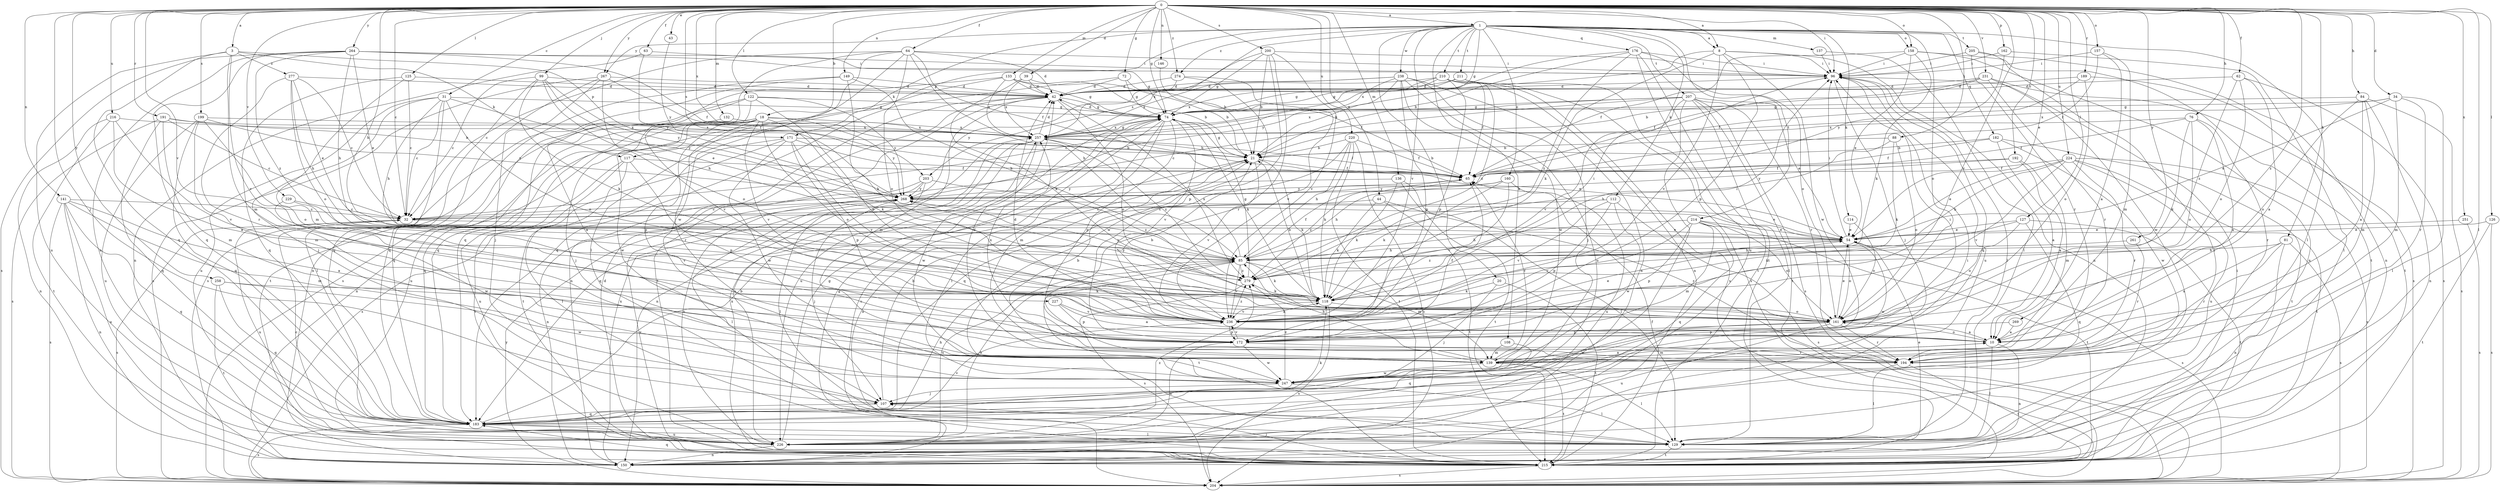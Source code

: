 strict digraph  {
0;
1;
3;
8;
10;
18;
20;
21;
31;
32;
34;
39;
42;
43;
44;
54;
62;
63;
64;
65;
72;
74;
76;
81;
84;
85;
88;
96;
99;
107;
108;
112;
114;
117;
118;
122;
125;
126;
127;
129;
132;
133;
136;
137;
139;
141;
146;
149;
150;
157;
158;
160;
161;
162;
171;
172;
176;
182;
183;
189;
191;
192;
194;
199;
200;
203;
204;
205;
207;
210;
211;
214;
215;
216;
220;
224;
226;
227;
229;
231;
236;
238;
247;
251;
257;
258;
261;
264;
267;
268;
269;
274;
277;
279;
0 -> 1  [label=a];
0 -> 3  [label=a];
0 -> 8  [label=a];
0 -> 18  [label=b];
0 -> 31  [label=c];
0 -> 32  [label=c];
0 -> 34  [label=d];
0 -> 39  [label=d];
0 -> 43  [label=e];
0 -> 44  [label=e];
0 -> 54  [label=e];
0 -> 62  [label=f];
0 -> 63  [label=f];
0 -> 64  [label=f];
0 -> 72  [label=g];
0 -> 74  [label=g];
0 -> 76  [label=h];
0 -> 81  [label=h];
0 -> 84  [label=h];
0 -> 85  [label=h];
0 -> 88  [label=i];
0 -> 96  [label=i];
0 -> 99  [label=j];
0 -> 107  [label=j];
0 -> 122  [label=l];
0 -> 125  [label=l];
0 -> 126  [label=l];
0 -> 127  [label=l];
0 -> 129  [label=l];
0 -> 132  [label=m];
0 -> 133  [label=m];
0 -> 136  [label=m];
0 -> 141  [label=n];
0 -> 146  [label=n];
0 -> 149  [label=n];
0 -> 157  [label=o];
0 -> 158  [label=o];
0 -> 162  [label=p];
0 -> 189  [label=r];
0 -> 191  [label=r];
0 -> 192  [label=r];
0 -> 199  [label=s];
0 -> 200  [label=s];
0 -> 203  [label=s];
0 -> 216  [label=u];
0 -> 220  [label=u];
0 -> 224  [label=u];
0 -> 227  [label=v];
0 -> 229  [label=v];
0 -> 231  [label=v];
0 -> 236  [label=v];
0 -> 251  [label=x];
0 -> 257  [label=x];
0 -> 258  [label=y];
0 -> 261  [label=y];
0 -> 264  [label=y];
0 -> 267  [label=y];
0 -> 269  [label=z];
0 -> 274  [label=z];
1 -> 8  [label=a];
1 -> 20  [label=b];
1 -> 74  [label=g];
1 -> 108  [label=k];
1 -> 112  [label=k];
1 -> 114  [label=k];
1 -> 117  [label=k];
1 -> 129  [label=l];
1 -> 137  [label=m];
1 -> 158  [label=o];
1 -> 160  [label=o];
1 -> 161  [label=o];
1 -> 171  [label=p];
1 -> 176  [label=q];
1 -> 182  [label=q];
1 -> 203  [label=s];
1 -> 205  [label=t];
1 -> 207  [label=t];
1 -> 210  [label=t];
1 -> 211  [label=t];
1 -> 214  [label=t];
1 -> 236  [label=v];
1 -> 238  [label=w];
1 -> 267  [label=y];
1 -> 274  [label=z];
3 -> 117  [label=k];
3 -> 139  [label=m];
3 -> 171  [label=p];
3 -> 183  [label=q];
3 -> 226  [label=u];
3 -> 236  [label=v];
3 -> 277  [label=z];
8 -> 96  [label=i];
8 -> 118  [label=k];
8 -> 150  [label=n];
8 -> 172  [label=p];
8 -> 236  [label=v];
8 -> 247  [label=w];
8 -> 257  [label=x];
10 -> 42  [label=d];
10 -> 129  [label=l];
10 -> 139  [label=m];
10 -> 150  [label=n];
10 -> 161  [label=o];
18 -> 107  [label=j];
18 -> 118  [label=k];
18 -> 150  [label=n];
18 -> 161  [label=o];
18 -> 172  [label=p];
18 -> 183  [label=q];
18 -> 194  [label=r];
18 -> 226  [label=u];
18 -> 236  [label=v];
18 -> 247  [label=w];
18 -> 257  [label=x];
18 -> 268  [label=y];
20 -> 107  [label=j];
20 -> 118  [label=k];
20 -> 215  [label=t];
21 -> 65  [label=f];
21 -> 74  [label=g];
21 -> 118  [label=k];
21 -> 150  [label=n];
21 -> 236  [label=v];
31 -> 32  [label=c];
31 -> 74  [label=g];
31 -> 85  [label=h];
31 -> 107  [label=j];
31 -> 129  [label=l];
31 -> 161  [label=o];
31 -> 226  [label=u];
31 -> 268  [label=y];
32 -> 54  [label=e];
32 -> 204  [label=s];
32 -> 226  [label=u];
34 -> 54  [label=e];
34 -> 74  [label=g];
34 -> 129  [label=l];
34 -> 139  [label=m];
34 -> 194  [label=r];
34 -> 257  [label=x];
39 -> 21  [label=b];
39 -> 42  [label=d];
39 -> 118  [label=k];
39 -> 257  [label=x];
42 -> 74  [label=g];
42 -> 139  [label=m];
42 -> 150  [label=n];
42 -> 161  [label=o];
42 -> 215  [label=t];
42 -> 279  [label=z];
43 -> 268  [label=y];
44 -> 32  [label=c];
44 -> 118  [label=k];
44 -> 194  [label=r];
44 -> 215  [label=t];
54 -> 85  [label=h];
54 -> 96  [label=i];
54 -> 161  [label=o];
54 -> 204  [label=s];
54 -> 247  [label=w];
54 -> 279  [label=z];
62 -> 10  [label=a];
62 -> 42  [label=d];
62 -> 161  [label=o];
62 -> 204  [label=s];
62 -> 279  [label=z];
63 -> 96  [label=i];
63 -> 150  [label=n];
63 -> 268  [label=y];
64 -> 32  [label=c];
64 -> 42  [label=d];
64 -> 65  [label=f];
64 -> 85  [label=h];
64 -> 96  [label=i];
64 -> 129  [label=l];
64 -> 161  [label=o];
64 -> 183  [label=q];
64 -> 247  [label=w];
65 -> 268  [label=y];
65 -> 279  [label=z];
72 -> 42  [label=d];
72 -> 65  [label=f];
72 -> 74  [label=g];
72 -> 183  [label=q];
74 -> 42  [label=d];
74 -> 118  [label=k];
74 -> 129  [label=l];
74 -> 139  [label=m];
74 -> 172  [label=p];
74 -> 204  [label=s];
74 -> 226  [label=u];
74 -> 236  [label=v];
74 -> 257  [label=x];
76 -> 10  [label=a];
76 -> 65  [label=f];
76 -> 118  [label=k];
76 -> 161  [label=o];
76 -> 194  [label=r];
76 -> 257  [label=x];
81 -> 10  [label=a];
81 -> 85  [label=h];
81 -> 150  [label=n];
81 -> 194  [label=r];
81 -> 204  [label=s];
84 -> 10  [label=a];
84 -> 74  [label=g];
84 -> 139  [label=m];
84 -> 150  [label=n];
84 -> 161  [label=o];
84 -> 204  [label=s];
85 -> 65  [label=f];
85 -> 118  [label=k];
85 -> 139  [label=m];
85 -> 215  [label=t];
85 -> 226  [label=u];
85 -> 236  [label=v];
85 -> 257  [label=x];
85 -> 279  [label=z];
88 -> 21  [label=b];
88 -> 85  [label=h];
88 -> 118  [label=k];
88 -> 161  [label=o];
96 -> 42  [label=d];
96 -> 107  [label=j];
96 -> 129  [label=l];
96 -> 183  [label=q];
96 -> 226  [label=u];
99 -> 32  [label=c];
99 -> 42  [label=d];
99 -> 54  [label=e];
99 -> 85  [label=h];
99 -> 118  [label=k];
99 -> 183  [label=q];
99 -> 268  [label=y];
107 -> 21  [label=b];
107 -> 183  [label=q];
108 -> 139  [label=m];
108 -> 183  [label=q];
112 -> 32  [label=c];
112 -> 172  [label=p];
112 -> 204  [label=s];
112 -> 236  [label=v];
112 -> 247  [label=w];
114 -> 54  [label=e];
114 -> 161  [label=o];
117 -> 65  [label=f];
117 -> 129  [label=l];
117 -> 172  [label=p];
117 -> 215  [label=t];
117 -> 226  [label=u];
118 -> 21  [label=b];
118 -> 96  [label=i];
118 -> 161  [label=o];
118 -> 204  [label=s];
118 -> 236  [label=v];
118 -> 268  [label=y];
122 -> 74  [label=g];
122 -> 161  [label=o];
122 -> 183  [label=q];
122 -> 215  [label=t];
122 -> 236  [label=v];
122 -> 268  [label=y];
125 -> 32  [label=c];
125 -> 42  [label=d];
125 -> 139  [label=m];
125 -> 183  [label=q];
126 -> 54  [label=e];
126 -> 204  [label=s];
126 -> 215  [label=t];
127 -> 54  [label=e];
127 -> 118  [label=k];
127 -> 161  [label=o];
127 -> 183  [label=q];
127 -> 215  [label=t];
129 -> 32  [label=c];
129 -> 54  [label=e];
129 -> 215  [label=t];
132 -> 10  [label=a];
132 -> 257  [label=x];
133 -> 21  [label=b];
133 -> 42  [label=d];
133 -> 74  [label=g];
133 -> 183  [label=q];
133 -> 204  [label=s];
133 -> 257  [label=x];
136 -> 118  [label=k];
136 -> 129  [label=l];
136 -> 215  [label=t];
136 -> 268  [label=y];
137 -> 96  [label=i];
137 -> 129  [label=l];
139 -> 10  [label=a];
139 -> 42  [label=d];
139 -> 65  [label=f];
139 -> 85  [label=h];
139 -> 96  [label=i];
139 -> 129  [label=l];
139 -> 215  [label=t];
139 -> 247  [label=w];
141 -> 10  [label=a];
141 -> 32  [label=c];
141 -> 139  [label=m];
141 -> 150  [label=n];
141 -> 183  [label=q];
141 -> 204  [label=s];
141 -> 226  [label=u];
146 -> 21  [label=b];
149 -> 42  [label=d];
149 -> 85  [label=h];
149 -> 118  [label=k];
149 -> 150  [label=n];
149 -> 204  [label=s];
150 -> 257  [label=x];
157 -> 10  [label=a];
157 -> 65  [label=f];
157 -> 96  [label=i];
157 -> 139  [label=m];
158 -> 54  [label=e];
158 -> 65  [label=f];
158 -> 96  [label=i];
158 -> 118  [label=k];
158 -> 150  [label=n];
158 -> 215  [label=t];
160 -> 85  [label=h];
160 -> 118  [label=k];
160 -> 226  [label=u];
160 -> 236  [label=v];
160 -> 268  [label=y];
161 -> 10  [label=a];
161 -> 54  [label=e];
161 -> 172  [label=p];
161 -> 194  [label=r];
161 -> 226  [label=u];
161 -> 247  [label=w];
162 -> 96  [label=i];
162 -> 129  [label=l];
162 -> 268  [label=y];
171 -> 21  [label=b];
171 -> 54  [label=e];
171 -> 172  [label=p];
171 -> 204  [label=s];
171 -> 215  [label=t];
171 -> 236  [label=v];
171 -> 247  [label=w];
172 -> 65  [label=f];
172 -> 194  [label=r];
172 -> 226  [label=u];
172 -> 236  [label=v];
172 -> 247  [label=w];
172 -> 257  [label=x];
176 -> 21  [label=b];
176 -> 96  [label=i];
176 -> 161  [label=o];
176 -> 215  [label=t];
176 -> 226  [label=u];
176 -> 268  [label=y];
176 -> 279  [label=z];
182 -> 10  [label=a];
182 -> 21  [label=b];
182 -> 65  [label=f];
182 -> 215  [label=t];
182 -> 247  [label=w];
183 -> 21  [label=b];
183 -> 85  [label=h];
183 -> 118  [label=k];
183 -> 129  [label=l];
183 -> 204  [label=s];
183 -> 226  [label=u];
183 -> 236  [label=v];
189 -> 42  [label=d];
189 -> 65  [label=f];
189 -> 161  [label=o];
189 -> 215  [label=t];
191 -> 21  [label=b];
191 -> 32  [label=c];
191 -> 139  [label=m];
191 -> 183  [label=q];
191 -> 204  [label=s];
191 -> 257  [label=x];
192 -> 10  [label=a];
192 -> 65  [label=f];
192 -> 139  [label=m];
192 -> 268  [label=y];
194 -> 21  [label=b];
194 -> 129  [label=l];
194 -> 215  [label=t];
199 -> 139  [label=m];
199 -> 161  [label=o];
199 -> 183  [label=q];
199 -> 226  [label=u];
199 -> 257  [label=x];
199 -> 268  [label=y];
200 -> 21  [label=b];
200 -> 74  [label=g];
200 -> 96  [label=i];
200 -> 172  [label=p];
200 -> 194  [label=r];
200 -> 236  [label=v];
200 -> 257  [label=x];
203 -> 129  [label=l];
203 -> 150  [label=n];
203 -> 226  [label=u];
203 -> 268  [label=y];
203 -> 279  [label=z];
204 -> 268  [label=y];
205 -> 96  [label=i];
205 -> 129  [label=l];
205 -> 150  [label=n];
205 -> 194  [label=r];
207 -> 32  [label=c];
207 -> 54  [label=e];
207 -> 74  [label=g];
207 -> 107  [label=j];
207 -> 129  [label=l];
207 -> 194  [label=r];
207 -> 204  [label=s];
207 -> 215  [label=t];
207 -> 236  [label=v];
207 -> 257  [label=x];
210 -> 42  [label=d];
210 -> 65  [label=f];
210 -> 74  [label=g];
210 -> 150  [label=n];
210 -> 172  [label=p];
210 -> 204  [label=s];
210 -> 257  [label=x];
210 -> 279  [label=z];
211 -> 42  [label=d];
211 -> 74  [label=g];
211 -> 204  [label=s];
211 -> 215  [label=t];
214 -> 54  [label=e];
214 -> 85  [label=h];
214 -> 139  [label=m];
214 -> 161  [label=o];
214 -> 172  [label=p];
214 -> 183  [label=q];
214 -> 215  [label=t];
214 -> 236  [label=v];
215 -> 42  [label=d];
215 -> 65  [label=f];
215 -> 74  [label=g];
215 -> 96  [label=i];
215 -> 107  [label=j];
215 -> 183  [label=q];
215 -> 204  [label=s];
215 -> 257  [label=x];
215 -> 268  [label=y];
216 -> 10  [label=a];
216 -> 150  [label=n];
216 -> 215  [label=t];
216 -> 236  [label=v];
216 -> 257  [label=x];
220 -> 21  [label=b];
220 -> 65  [label=f];
220 -> 85  [label=h];
220 -> 118  [label=k];
220 -> 183  [label=q];
220 -> 204  [label=s];
220 -> 215  [label=t];
224 -> 54  [label=e];
224 -> 65  [label=f];
224 -> 85  [label=h];
224 -> 194  [label=r];
224 -> 204  [label=s];
224 -> 215  [label=t];
224 -> 226  [label=u];
224 -> 236  [label=v];
226 -> 74  [label=g];
226 -> 85  [label=h];
226 -> 96  [label=i];
226 -> 150  [label=n];
226 -> 279  [label=z];
227 -> 10  [label=a];
227 -> 172  [label=p];
227 -> 236  [label=v];
229 -> 32  [label=c];
229 -> 236  [label=v];
229 -> 247  [label=w];
231 -> 21  [label=b];
231 -> 42  [label=d];
231 -> 65  [label=f];
231 -> 194  [label=r];
231 -> 204  [label=s];
231 -> 247  [label=w];
236 -> 21  [label=b];
236 -> 54  [label=e];
236 -> 118  [label=k];
236 -> 172  [label=p];
236 -> 279  [label=z];
238 -> 21  [label=b];
238 -> 32  [label=c];
238 -> 42  [label=d];
238 -> 107  [label=j];
238 -> 150  [label=n];
238 -> 172  [label=p];
238 -> 226  [label=u];
238 -> 247  [label=w];
238 -> 257  [label=x];
247 -> 107  [label=j];
247 -> 129  [label=l];
247 -> 279  [label=z];
251 -> 54  [label=e];
251 -> 204  [label=s];
257 -> 21  [label=b];
257 -> 42  [label=d];
257 -> 65  [label=f];
257 -> 74  [label=g];
257 -> 150  [label=n];
257 -> 183  [label=q];
257 -> 226  [label=u];
257 -> 247  [label=w];
257 -> 279  [label=z];
258 -> 118  [label=k];
258 -> 183  [label=q];
258 -> 215  [label=t];
258 -> 247  [label=w];
261 -> 85  [label=h];
261 -> 194  [label=r];
264 -> 54  [label=e];
264 -> 65  [label=f];
264 -> 74  [label=g];
264 -> 85  [label=h];
264 -> 96  [label=i];
264 -> 183  [label=q];
264 -> 204  [label=s];
264 -> 226  [label=u];
264 -> 279  [label=z];
267 -> 42  [label=d];
267 -> 65  [label=f];
267 -> 107  [label=j];
267 -> 161  [label=o];
267 -> 183  [label=q];
267 -> 204  [label=s];
268 -> 32  [label=c];
268 -> 54  [label=e];
268 -> 107  [label=j];
268 -> 129  [label=l];
269 -> 10  [label=a];
269 -> 172  [label=p];
274 -> 42  [label=d];
274 -> 236  [label=v];
274 -> 247  [label=w];
274 -> 268  [label=y];
277 -> 32  [label=c];
277 -> 42  [label=d];
277 -> 54  [label=e];
277 -> 85  [label=h];
277 -> 161  [label=o];
277 -> 194  [label=r];
279 -> 74  [label=g];
279 -> 96  [label=i];
279 -> 118  [label=k];
279 -> 204  [label=s];
279 -> 268  [label=y];
}
